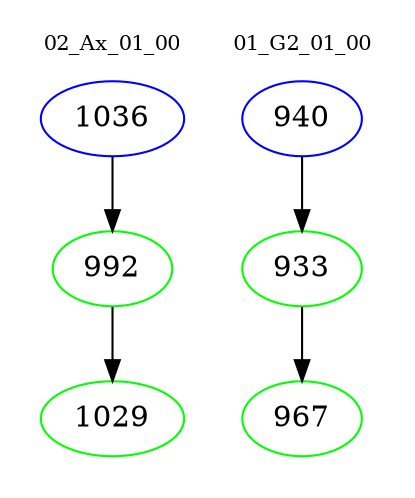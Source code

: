digraph{
subgraph cluster_0 {
color = white
label = "02_Ax_01_00";
fontsize=10;
T0_1036 [label="1036", color="blue"]
T0_1036 -> T0_992 [color="black"]
T0_992 [label="992", color="green"]
T0_992 -> T0_1029 [color="black"]
T0_1029 [label="1029", color="green"]
}
subgraph cluster_1 {
color = white
label = "01_G2_01_00";
fontsize=10;
T1_940 [label="940", color="blue"]
T1_940 -> T1_933 [color="black"]
T1_933 [label="933", color="green"]
T1_933 -> T1_967 [color="black"]
T1_967 [label="967", color="green"]
}
}
